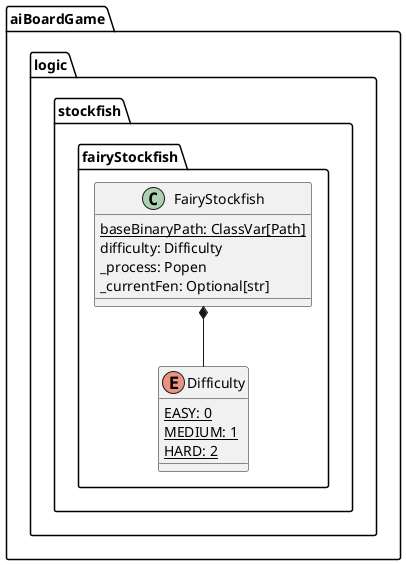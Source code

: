 @startuml Stockfish

enum aiBoardGame.logic.stockfish.fairyStockfish.Difficulty {
  EASY: 0 {static}
  MEDIUM: 1 {static}
  HARD: 2 {static}
}
class aiBoardGame.logic.stockfish.fairyStockfish.FairyStockfish {
  baseBinaryPath: ClassVar[Path] {static}
  difficulty: Difficulty
  _process: Popen
  _currentFen: Optional[str]
}

aiBoardGame.logic.stockfish.fairyStockfish.FairyStockfish *-- aiBoardGame.logic.stockfish.fairyStockfish.Difficulty

@enduml